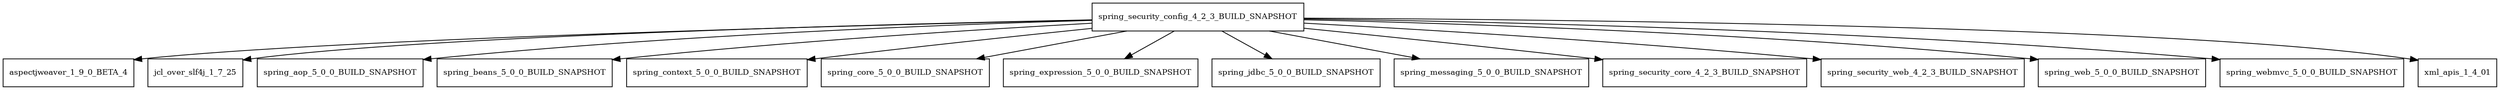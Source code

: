 digraph spring_security_config_4_2_3_BUILD_SNAPSHOT_dependencies {
  node [shape = box, fontsize=10.0];
  spring_security_config_4_2_3_BUILD_SNAPSHOT -> aspectjweaver_1_9_0_BETA_4;
  spring_security_config_4_2_3_BUILD_SNAPSHOT -> jcl_over_slf4j_1_7_25;
  spring_security_config_4_2_3_BUILD_SNAPSHOT -> spring_aop_5_0_0_BUILD_SNAPSHOT;
  spring_security_config_4_2_3_BUILD_SNAPSHOT -> spring_beans_5_0_0_BUILD_SNAPSHOT;
  spring_security_config_4_2_3_BUILD_SNAPSHOT -> spring_context_5_0_0_BUILD_SNAPSHOT;
  spring_security_config_4_2_3_BUILD_SNAPSHOT -> spring_core_5_0_0_BUILD_SNAPSHOT;
  spring_security_config_4_2_3_BUILD_SNAPSHOT -> spring_expression_5_0_0_BUILD_SNAPSHOT;
  spring_security_config_4_2_3_BUILD_SNAPSHOT -> spring_jdbc_5_0_0_BUILD_SNAPSHOT;
  spring_security_config_4_2_3_BUILD_SNAPSHOT -> spring_messaging_5_0_0_BUILD_SNAPSHOT;
  spring_security_config_4_2_3_BUILD_SNAPSHOT -> spring_security_core_4_2_3_BUILD_SNAPSHOT;
  spring_security_config_4_2_3_BUILD_SNAPSHOT -> spring_security_web_4_2_3_BUILD_SNAPSHOT;
  spring_security_config_4_2_3_BUILD_SNAPSHOT -> spring_web_5_0_0_BUILD_SNAPSHOT;
  spring_security_config_4_2_3_BUILD_SNAPSHOT -> spring_webmvc_5_0_0_BUILD_SNAPSHOT;
  spring_security_config_4_2_3_BUILD_SNAPSHOT -> xml_apis_1_4_01;
}
